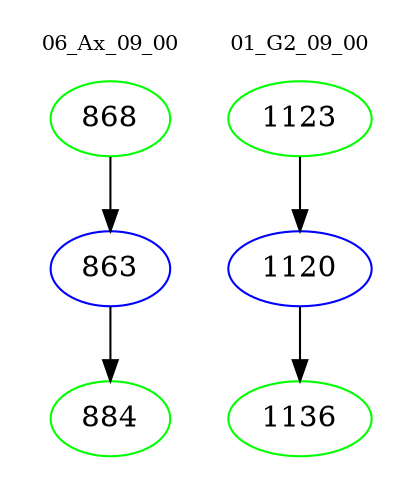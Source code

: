 digraph{
subgraph cluster_0 {
color = white
label = "06_Ax_09_00";
fontsize=10;
T0_868 [label="868", color="green"]
T0_868 -> T0_863 [color="black"]
T0_863 [label="863", color="blue"]
T0_863 -> T0_884 [color="black"]
T0_884 [label="884", color="green"]
}
subgraph cluster_1 {
color = white
label = "01_G2_09_00";
fontsize=10;
T1_1123 [label="1123", color="green"]
T1_1123 -> T1_1120 [color="black"]
T1_1120 [label="1120", color="blue"]
T1_1120 -> T1_1136 [color="black"]
T1_1136 [label="1136", color="green"]
}
}
